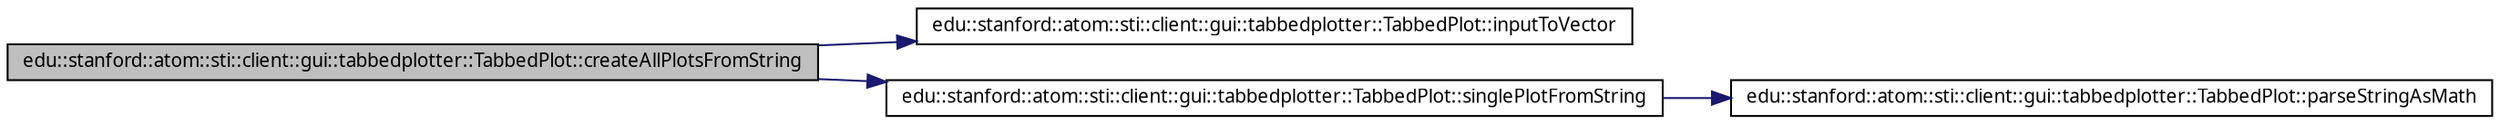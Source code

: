 digraph G
{
  edge [fontname="FreeSans.ttf",fontsize=10,labelfontname="FreeSans.ttf",labelfontsize=10];
  node [fontname="FreeSans.ttf",fontsize=10,shape=record];
  rankdir=LR;
  Node1 [label="edu::stanford::atom::sti::client::gui::tabbedplotter::TabbedPlot::createAllPlotsFromString",height=0.2,width=0.4,color="black", fillcolor="grey75", style="filled" fontcolor="black"];
  Node1 -> Node2 [color="midnightblue",fontsize=10,style="solid",fontname="FreeSans.ttf"];
  Node2 [label="edu::stanford::atom::sti::client::gui::tabbedplotter::TabbedPlot::inputToVector",height=0.2,width=0.4,color="black", fillcolor="white", style="filled",URL="$classedu_1_1stanford_1_1atom_1_1sti_1_1client_1_1gui_1_1tabbedplotter_1_1TabbedPlot.html#7a73a6304ad16ab6da1f3ada688903ff"];
  Node1 -> Node3 [color="midnightblue",fontsize=10,style="solid",fontname="FreeSans.ttf"];
  Node3 [label="edu::stanford::atom::sti::client::gui::tabbedplotter::TabbedPlot::singlePlotFromString",height=0.2,width=0.4,color="black", fillcolor="white", style="filled",URL="$classedu_1_1stanford_1_1atom_1_1sti_1_1client_1_1gui_1_1tabbedplotter_1_1TabbedPlot.html#6ee1c68bb4fa279494402a9a94924eff"];
  Node3 -> Node4 [color="midnightblue",fontsize=10,style="solid",fontname="FreeSans.ttf"];
  Node4 [label="edu::stanford::atom::sti::client::gui::tabbedplotter::TabbedPlot::parseStringAsMath",height=0.2,width=0.4,color="black", fillcolor="white", style="filled",URL="$classedu_1_1stanford_1_1atom_1_1sti_1_1client_1_1gui_1_1tabbedplotter_1_1TabbedPlot.html#879d2b57ce0d5045bb72a86e6ce38973"];
}
